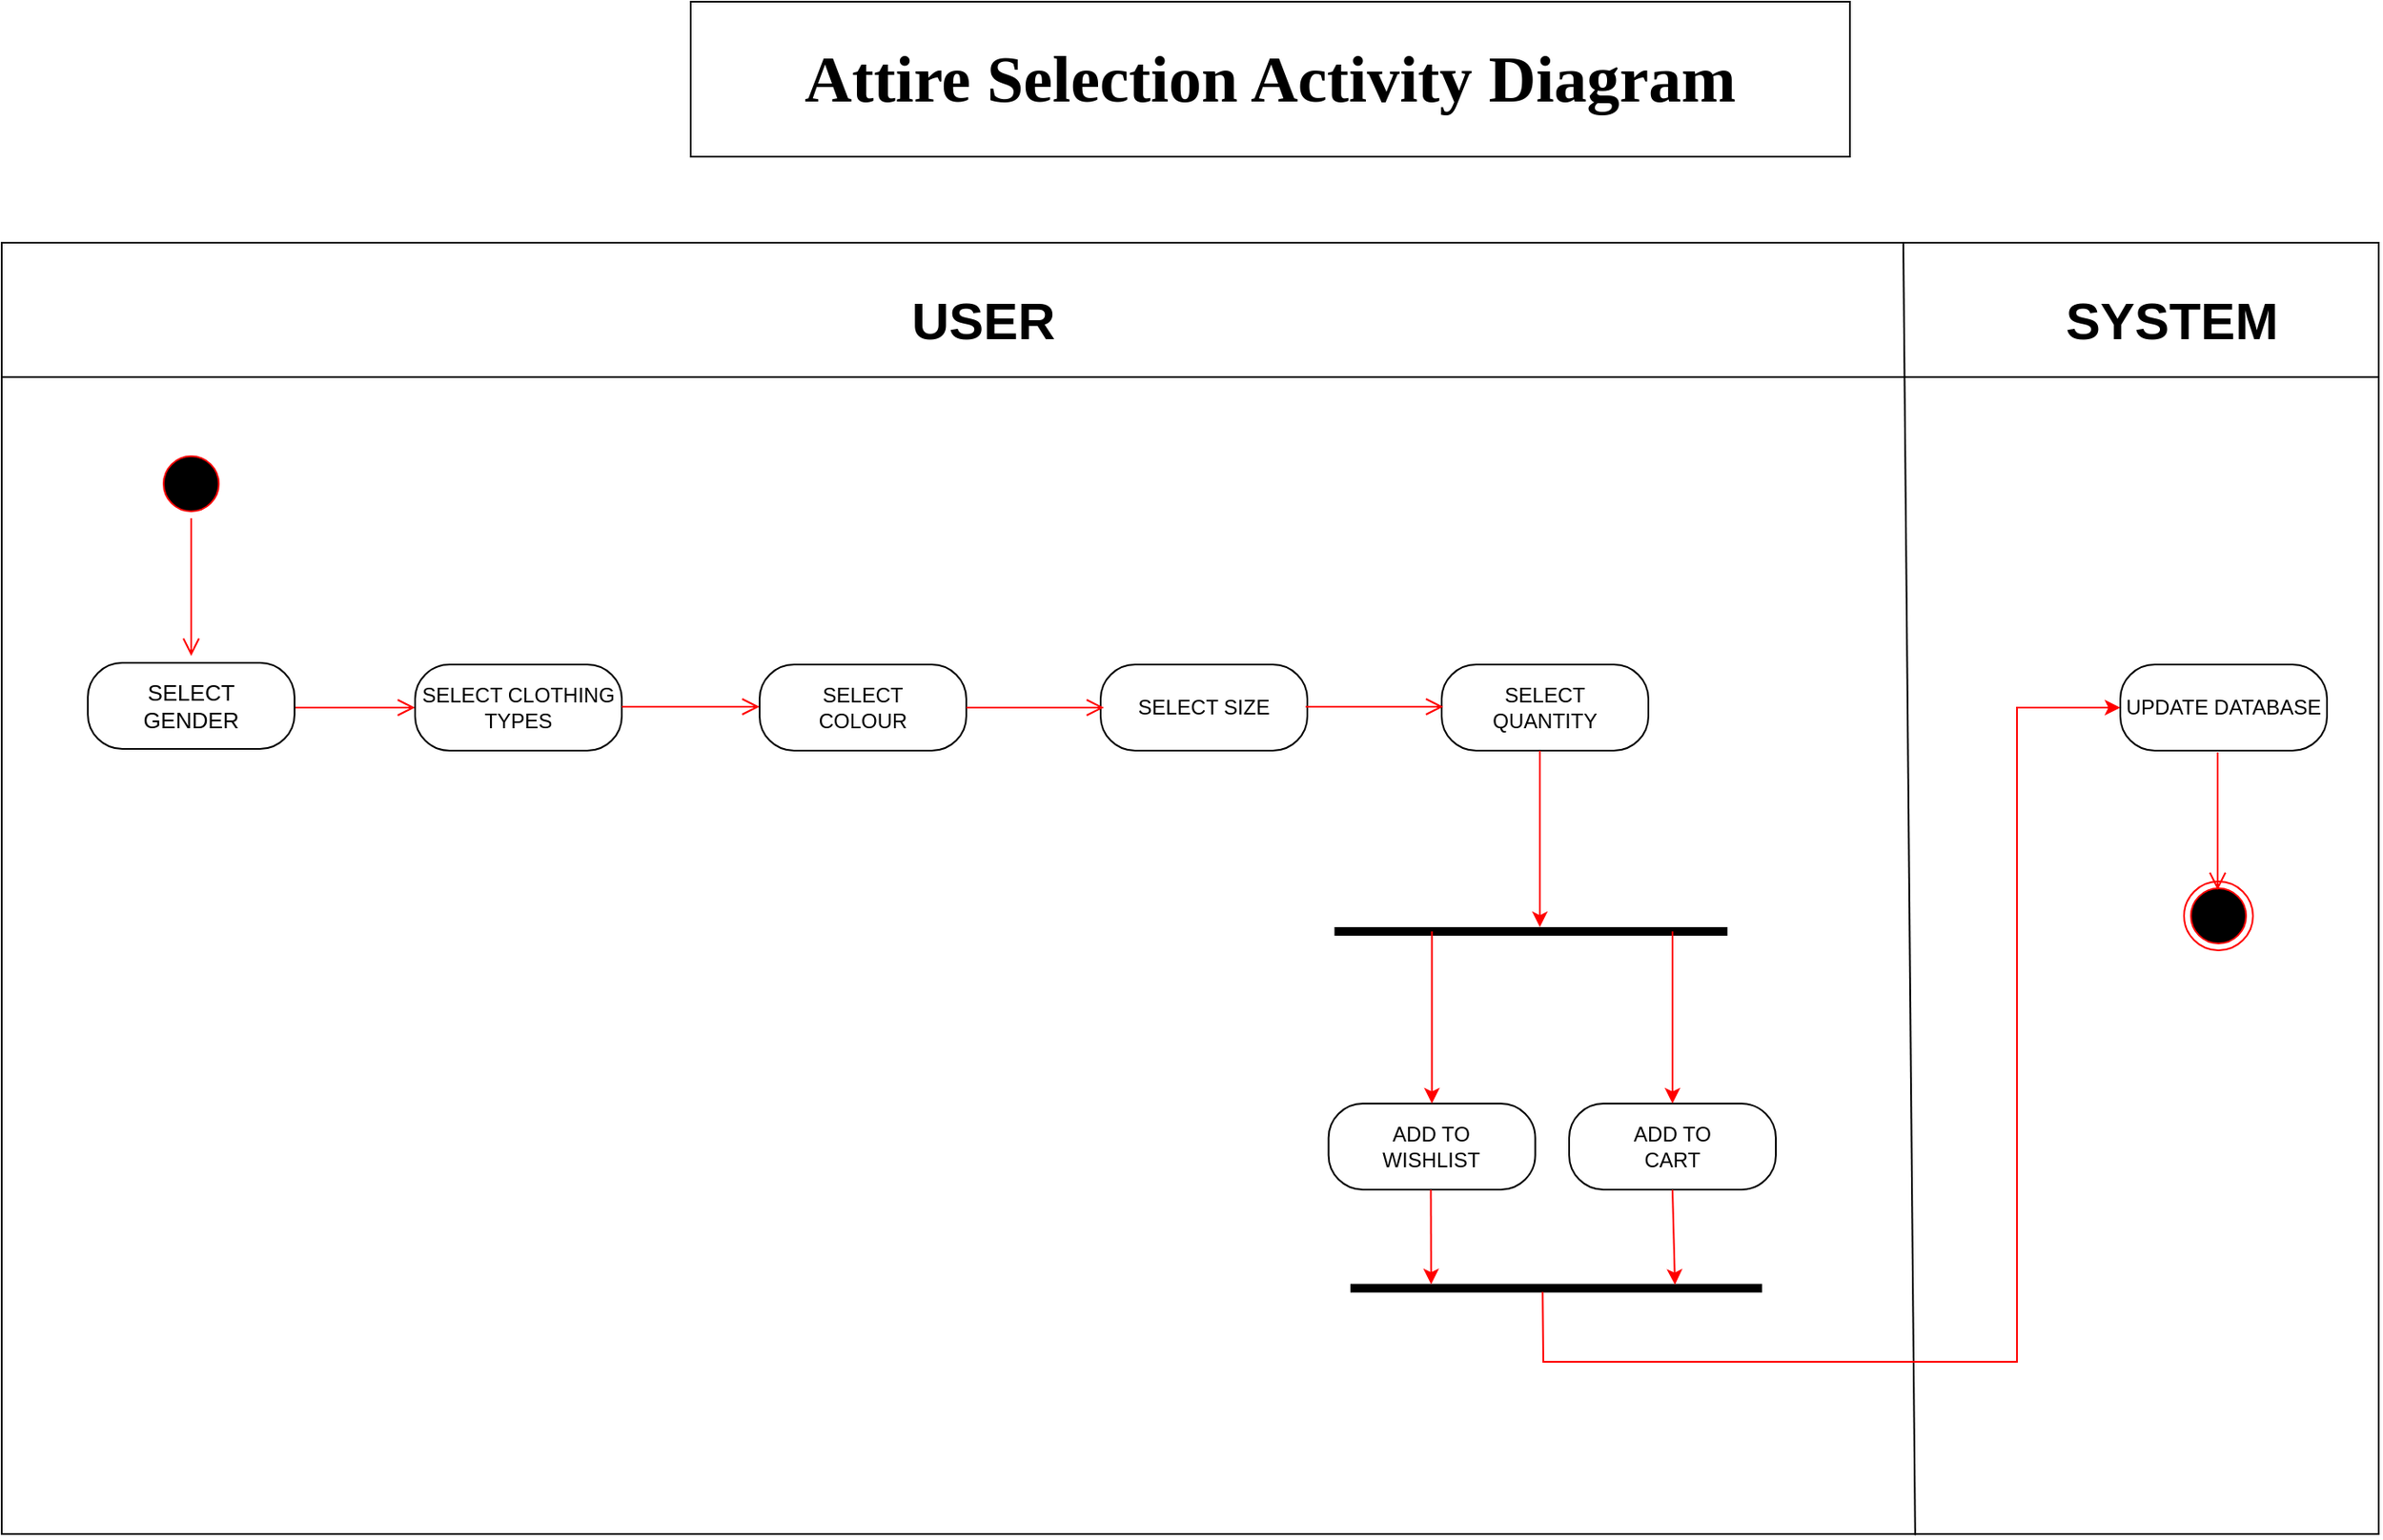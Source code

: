 <mxfile version="21.1.4" type="device">
  <diagram name="Page-1" id="GWHF3U4P_9Kv58wqqF53">
    <mxGraphModel dx="2220" dy="2385" grid="1" gridSize="10" guides="1" tooltips="1" connect="1" arrows="1" fold="1" page="1" pageScale="1" pageWidth="850" pageHeight="1100" math="0" shadow="0">
      <root>
        <mxCell id="0" />
        <mxCell id="1" parent="0" />
        <mxCell id="sIlhQkUxUaSAI17grb7L-1" value="" style="rounded=0;whiteSpace=wrap;html=1;" parent="1" vertex="1">
          <mxGeometry x="80" y="20" width="1380" height="750" as="geometry" />
        </mxCell>
        <mxCell id="Zqn0KX4fgnu4LK0J32pH-1" value="" style="ellipse;html=1;shape=startState;fillColor=#000000;strokeColor=#ff0000;" parent="1" vertex="1">
          <mxGeometry x="170" y="140" width="40" height="40" as="geometry" />
        </mxCell>
        <mxCell id="Zqn0KX4fgnu4LK0J32pH-2" value="" style="edgeStyle=orthogonalEdgeStyle;html=1;verticalAlign=bottom;endArrow=open;endSize=8;strokeColor=#ff0000;rounded=0;entryX=0.5;entryY=0;entryDx=0;entryDy=0;" parent="1" source="Zqn0KX4fgnu4LK0J32pH-1" edge="1">
          <mxGeometry relative="1" as="geometry">
            <mxPoint x="190" y="260" as="targetPoint" />
          </mxGeometry>
        </mxCell>
        <mxCell id="Zqn0KX4fgnu4LK0J32pH-5" value="" style="edgeStyle=orthogonalEdgeStyle;html=1;align=left;verticalAlign=bottom;endArrow=open;endSize=8;strokeColor=#ff0000;rounded=0;" parent="1" edge="1">
          <mxGeometry x="-1" relative="1" as="geometry">
            <mxPoint x="320" y="290" as="targetPoint" />
            <mxPoint x="240" y="290" as="sourcePoint" />
          </mxGeometry>
        </mxCell>
        <mxCell id="Zqn0KX4fgnu4LK0J32pH-8" value="SELECT CLOTHING&lt;br&gt;TYPES" style="rounded=1;whiteSpace=wrap;html=1;arcSize=40;" parent="1" vertex="1">
          <mxGeometry x="320" y="265" width="120" height="50" as="geometry" />
        </mxCell>
        <mxCell id="Zqn0KX4fgnu4LK0J32pH-11" value="" style="edgeStyle=orthogonalEdgeStyle;html=1;align=left;verticalAlign=bottom;endArrow=open;endSize=8;strokeColor=#ff0000;rounded=0;" parent="1" edge="1">
          <mxGeometry x="-1" relative="1" as="geometry">
            <mxPoint x="520" y="289.5" as="targetPoint" />
            <mxPoint x="440" y="289.5" as="sourcePoint" />
          </mxGeometry>
        </mxCell>
        <mxCell id="Zqn0KX4fgnu4LK0J32pH-20" value="ADD TO&lt;br&gt;WISHLIST" style="rounded=1;whiteSpace=wrap;html=1;arcSize=40;" parent="1" vertex="1">
          <mxGeometry x="850.32" y="520" width="120" height="50" as="geometry" />
        </mxCell>
        <mxCell id="Zqn0KX4fgnu4LK0J32pH-26" value="ADD TO&lt;br&gt;CART" style="rounded=1;whiteSpace=wrap;html=1;arcSize=40;" parent="1" vertex="1">
          <mxGeometry x="990" y="520" width="120" height="50" as="geometry" />
        </mxCell>
        <mxCell id="Zqn0KX4fgnu4LK0J32pH-30" value="UPDATE DATABASE" style="rounded=1;whiteSpace=wrap;html=1;arcSize=40;" parent="1" vertex="1">
          <mxGeometry x="1310" y="265" width="120" height="50" as="geometry" />
        </mxCell>
        <mxCell id="Zqn0KX4fgnu4LK0J32pH-31" value="" style="ellipse;html=1;shape=endState;fillColor=#000000;strokeColor=#ff0000;" parent="1" vertex="1">
          <mxGeometry x="1347" y="391" width="40" height="40" as="geometry" />
        </mxCell>
        <mxCell id="Zqn0KX4fgnu4LK0J32pH-32" value="" style="edgeStyle=orthogonalEdgeStyle;html=1;verticalAlign=bottom;endArrow=open;endSize=8;strokeColor=#ff0000;rounded=0;entryX=0.5;entryY=0;entryDx=0;entryDy=0;" parent="1" edge="1">
          <mxGeometry relative="1" as="geometry">
            <mxPoint x="1366.5" y="396" as="targetPoint" />
            <mxPoint x="1366.5" y="316" as="sourcePoint" />
          </mxGeometry>
        </mxCell>
        <mxCell id="Zqn0KX4fgnu4LK0J32pH-34" value="" style="endArrow=none;html=1;rounded=0;entryX=0.8;entryY=0;entryDx=0;entryDy=0;entryPerimeter=0;exitX=0.805;exitY=1.001;exitDx=0;exitDy=0;exitPerimeter=0;" parent="1" source="sIlhQkUxUaSAI17grb7L-1" target="sIlhQkUxUaSAI17grb7L-1" edge="1">
          <mxGeometry width="50" height="50" relative="1" as="geometry">
            <mxPoint x="1220" y="780" as="sourcePoint" />
            <mxPoint x="1220" y="40" as="targetPoint" />
          </mxGeometry>
        </mxCell>
        <mxCell id="Zqn0KX4fgnu4LK0J32pH-43" value="" style="endArrow=none;html=1;rounded=0;" parent="1" edge="1">
          <mxGeometry width="50" height="50" relative="1" as="geometry">
            <mxPoint x="80" y="98" as="sourcePoint" />
            <mxPoint x="860" y="98" as="targetPoint" />
          </mxGeometry>
        </mxCell>
        <mxCell id="Zqn0KX4fgnu4LK0J32pH-44" value="" style="endArrow=none;html=1;rounded=0;exitX=1;exitY=0.104;exitDx=0;exitDy=0;exitPerimeter=0;" parent="1" edge="1" source="sIlhQkUxUaSAI17grb7L-1">
          <mxGeometry width="50" height="50" relative="1" as="geometry">
            <mxPoint x="1450" y="100" as="sourcePoint" />
            <mxPoint x="860" y="98" as="targetPoint" />
          </mxGeometry>
        </mxCell>
        <mxCell id="Zqn0KX4fgnu4LK0J32pH-45" value="&lt;font size=&quot;1&quot; style=&quot;&quot;&gt;&lt;b style=&quot;font-size: 30px;&quot;&gt;USER&lt;/b&gt;&lt;/font&gt;" style="text;html=1;strokeColor=none;fillColor=none;align=center;verticalAlign=middle;whiteSpace=wrap;rounded=0;" parent="1" vertex="1">
          <mxGeometry x="620" y="50" width="60" height="30" as="geometry" />
        </mxCell>
        <mxCell id="Zqn0KX4fgnu4LK0J32pH-46" value="&lt;font size=&quot;1&quot; style=&quot;&quot;&gt;&lt;b style=&quot;font-size: 30px;&quot;&gt;SYSTEM&lt;/b&gt;&lt;/font&gt;" style="text;html=1;strokeColor=none;fillColor=none;align=center;verticalAlign=middle;whiteSpace=wrap;rounded=0;" parent="1" vertex="1">
          <mxGeometry x="1310" y="50" width="60" height="30" as="geometry" />
        </mxCell>
        <mxCell id="cFAaUY9a_34qXWDC6dkQ-1" value="&lt;font style=&quot;font-size: 38px;&quot; face=&quot;Comic Sans MS&quot;&gt;&lt;b&gt;Attire Selection Activity Diagram&lt;/b&gt;&lt;/font&gt;" style="rounded=0;whiteSpace=wrap;html=1;" parent="1" vertex="1">
          <mxGeometry x="480" y="-120" width="673" height="90" as="geometry" />
        </mxCell>
        <mxCell id="cnyzaA_0gitvo--hsMwh-2" value="&lt;span style=&quot;font-size: 13px;&quot;&gt;SELECT&lt;br&gt;GENDER&lt;br&gt;&lt;/span&gt;" style="rounded=1;whiteSpace=wrap;html=1;arcSize=40;" parent="1" vertex="1">
          <mxGeometry x="130" y="264" width="120" height="50" as="geometry" />
        </mxCell>
        <mxCell id="Tmhy1Yp7f0Me61pnj40--1" value="SELECT&lt;br&gt;COLOUR" style="rounded=1;whiteSpace=wrap;html=1;arcSize=40;" parent="1" vertex="1">
          <mxGeometry x="520" y="265" width="120" height="50" as="geometry" />
        </mxCell>
        <mxCell id="Tmhy1Yp7f0Me61pnj40--2" value="SELECT SIZE" style="rounded=1;whiteSpace=wrap;html=1;arcSize=40;" parent="1" vertex="1">
          <mxGeometry x="718" y="265" width="120" height="50" as="geometry" />
        </mxCell>
        <mxCell id="Tmhy1Yp7f0Me61pnj40--3" value="" style="edgeStyle=orthogonalEdgeStyle;html=1;align=left;verticalAlign=bottom;endArrow=open;endSize=8;strokeColor=#ff0000;rounded=0;" parent="1" edge="1">
          <mxGeometry x="-1" relative="1" as="geometry">
            <mxPoint x="720" y="290" as="targetPoint" />
            <mxPoint x="640" y="290" as="sourcePoint" />
          </mxGeometry>
        </mxCell>
        <mxCell id="z8MS9zL3BtN6AbnB1U16-1" value="&lt;span style=&quot;color: rgba(0 , 0 , 0 , 0) ; font-family: monospace ; font-size: 0px&quot;&gt;%3CmxGraphModel%3E%3Croot%3E%3CmxCell%20id%3D%220%22%2F%3E%3CmxCell%20id%3D%221%22%20parent%3D%220%22%2F%3E%3CmxCell%20id%3D%222%22%20value%3D%22SELECT%20SIZE%22%20style%3D%22rounded%3D1%3BwhiteSpace%3Dwrap%3Bhtml%3D1%3BarcSize%3D40%3B%22%20vertex%3D%221%22%20parent%3D%221%22%3E%3CmxGeometry%20x%3D%22718%22%20y%3D%22265%22%20width%3D%22120%22%20height%3D%2250%22%20as%3D%22geometry%22%2F%3E%3C%2FmxCell%3E%3C%2Froot%3E%3C%2FmxGraphModel%3E&lt;/span&gt;SELECT&lt;br&gt;QUANTITY" style="rounded=1;whiteSpace=wrap;html=1;arcSize=40;" parent="1" vertex="1">
          <mxGeometry x="916" y="265" width="120" height="50" as="geometry" />
        </mxCell>
        <mxCell id="z8MS9zL3BtN6AbnB1U16-2" value="" style="html=1;points=[];perimeter=orthogonalPerimeter;fillColor=#000000;strokeColor=none;rotation=90;" parent="1" vertex="1">
          <mxGeometry x="965.32" y="305.94" width="5" height="228.13" as="geometry" />
        </mxCell>
        <mxCell id="z8MS9zL3BtN6AbnB1U16-7" value="" style="strokeColor=#ff0000;rounded=0;endArrow=classic;html=1;exitX=0.5;exitY=1;exitDx=0;exitDy=0;" parent="1" edge="1">
          <mxGeometry width="50" height="50" relative="1" as="geometry">
            <mxPoint x="973" y="315" as="sourcePoint" />
            <mxPoint x="973" y="417.505" as="targetPoint" />
          </mxGeometry>
        </mxCell>
        <mxCell id="z8MS9zL3BtN6AbnB1U16-9" value="" style="strokeColor=#ff0000;rounded=0;endArrow=classic;html=1;exitX=0.5;exitY=0.752;exitDx=0;exitDy=0;entryX=0.5;entryY=0;entryDx=0;entryDy=0;exitPerimeter=0;" parent="1" source="z8MS9zL3BtN6AbnB1U16-2" target="Zqn0KX4fgnu4LK0J32pH-20" edge="1">
          <mxGeometry width="50" height="50" relative="1" as="geometry">
            <mxPoint x="978" y="335" as="sourcePoint" />
            <mxPoint x="979.12" y="440" as="targetPoint" />
          </mxGeometry>
        </mxCell>
        <mxCell id="z8MS9zL3BtN6AbnB1U16-10" value="" style="strokeColor=#ff0000;rounded=0;endArrow=classic;html=1;entryX=0.5;entryY=0;entryDx=0;entryDy=0;" parent="1" target="Zqn0KX4fgnu4LK0J32pH-26" edge="1">
          <mxGeometry width="50" height="50" relative="1" as="geometry">
            <mxPoint x="1050" y="420" as="sourcePoint" />
            <mxPoint x="989.12" y="450" as="targetPoint" />
          </mxGeometry>
        </mxCell>
        <mxCell id="z8MS9zL3BtN6AbnB1U16-11" value="" style="html=1;points=[];perimeter=orthogonalPerimeter;fillColor=#000000;strokeColor=none;rotation=90;" parent="1" vertex="1">
          <mxGeometry x="980" y="507.75" width="5" height="239" as="geometry" />
        </mxCell>
        <mxCell id="z8MS9zL3BtN6AbnB1U16-12" value="" style="strokeColor=#ff0000;rounded=0;endArrow=classic;html=1;exitX=1.029;exitY=0.509;exitDx=0;exitDy=0;exitPerimeter=0;entryX=0.048;entryY=0.808;entryDx=0;entryDy=0;entryPerimeter=0;" parent="1" edge="1">
          <mxGeometry width="50" height="50" relative="1" as="geometry">
            <mxPoint x="909.718" y="570.005" as="sourcePoint" />
            <mxPoint x="909.888" y="624.99" as="targetPoint" />
          </mxGeometry>
        </mxCell>
        <mxCell id="z8MS9zL3BtN6AbnB1U16-14" value="" style="strokeColor=#ff0000;rounded=0;endArrow=classic;html=1;exitX=0.917;exitY=0.533;exitDx=0;exitDy=0;entryX=0;entryY=0.5;entryDx=0;entryDy=0;exitPerimeter=0;" parent="1" source="z8MS9zL3BtN6AbnB1U16-11" target="Zqn0KX4fgnu4LK0J32pH-30" edge="1">
          <mxGeometry width="50" height="50" relative="1" as="geometry">
            <mxPoint x="1189.997" y="431" as="sourcePoint" />
            <mxPoint x="1191.77" y="528" as="targetPoint" />
            <Array as="points">
              <mxPoint x="975" y="670" />
              <mxPoint x="1250" y="670" />
              <mxPoint x="1250" y="290" />
            </Array>
          </mxGeometry>
        </mxCell>
        <mxCell id="z8MS9zL3BtN6AbnB1U16-13" value="" style="strokeColor=#ff0000;rounded=0;endArrow=classic;html=1;entryX=0.091;entryY=0.199;entryDx=0;entryDy=0;entryPerimeter=0;exitX=0.5;exitY=1;exitDx=0;exitDy=0;" parent="1" edge="1" source="Zqn0KX4fgnu4LK0J32pH-26">
          <mxGeometry width="50" height="50" relative="1" as="geometry">
            <mxPoint x="1051" y="580" as="sourcePoint" />
            <mxPoint x="1051.439" y="625.205" as="targetPoint" />
          </mxGeometry>
        </mxCell>
        <mxCell id="PUibTTXmY_X5KB827FPp-1" value="" style="edgeStyle=orthogonalEdgeStyle;html=1;align=left;verticalAlign=bottom;endArrow=open;endSize=8;strokeColor=#ff0000;rounded=0;" edge="1" parent="1">
          <mxGeometry x="-1" relative="1" as="geometry">
            <mxPoint x="917" y="289.5" as="targetPoint" />
            <mxPoint x="837" y="289.5" as="sourcePoint" />
          </mxGeometry>
        </mxCell>
      </root>
    </mxGraphModel>
  </diagram>
</mxfile>
